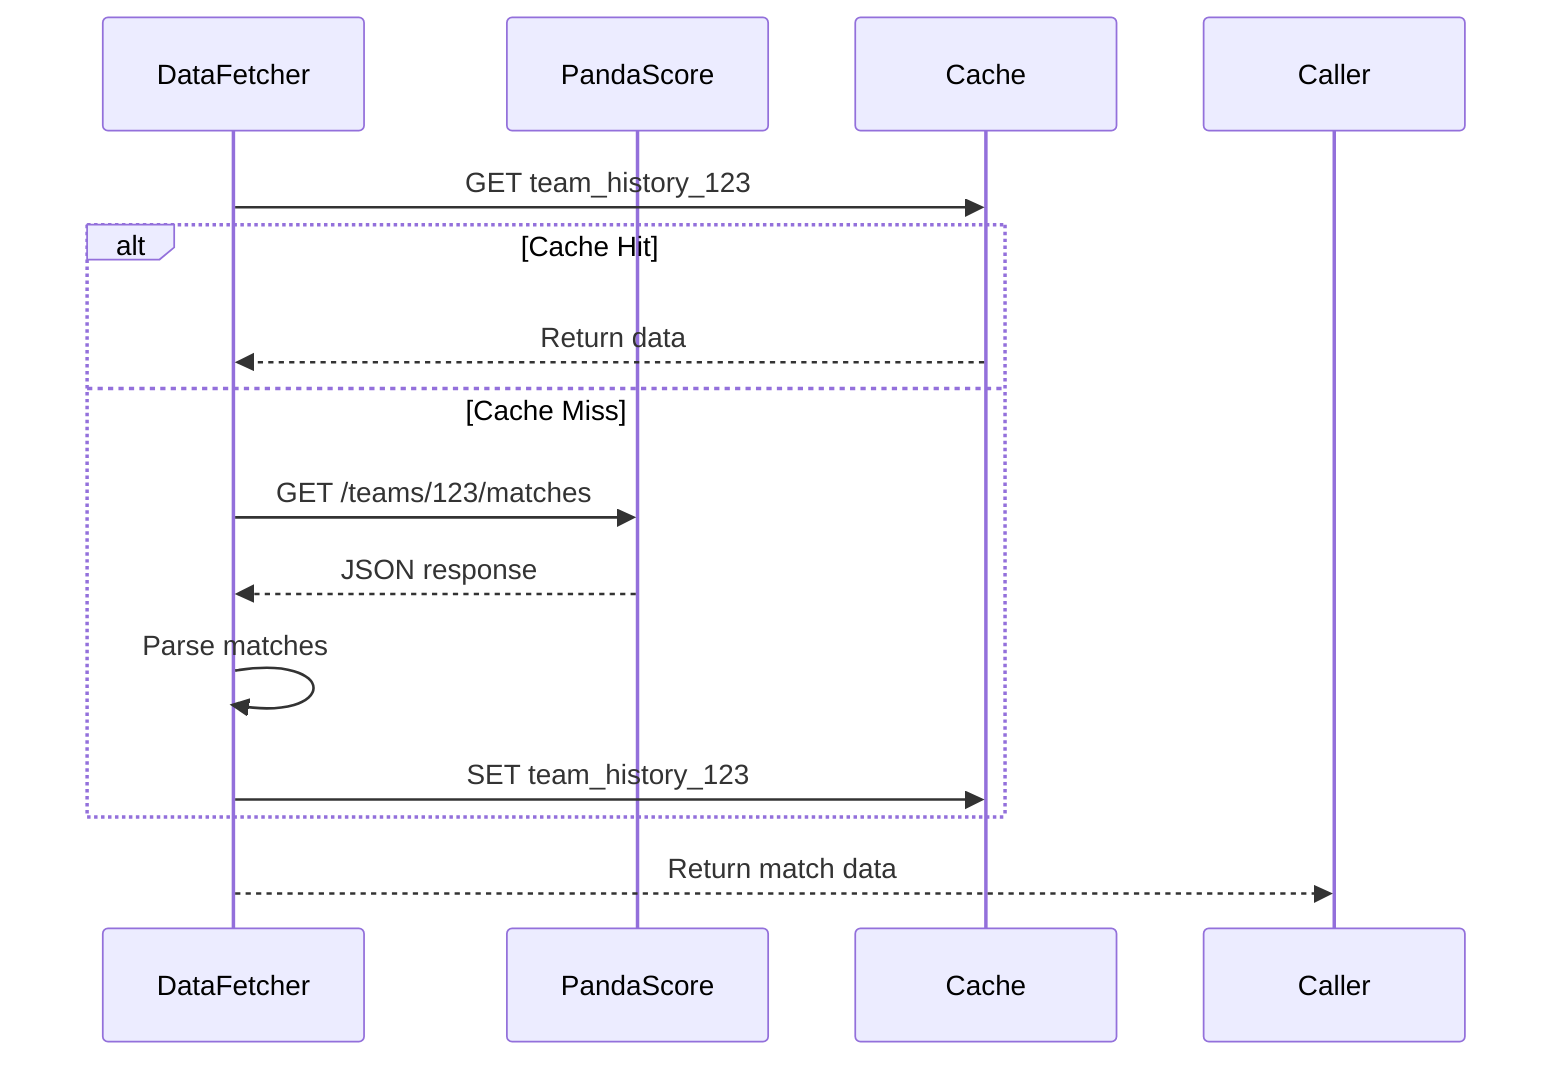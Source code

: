 sequenceDiagram
    participant DF as DataFetcher
    participant API as PandaScore
    participant Cache
    
    DF->>Cache: GET team_history_123
    alt Cache Hit
        Cache-->>DF: Return data
    else Cache Miss
        DF->>API: GET /teams/123/matches
        API-->>DF: JSON response
        DF->>DF: Parse matches
        DF->>Cache: SET team_history_123
    end
    DF-->>Caller: Return match data